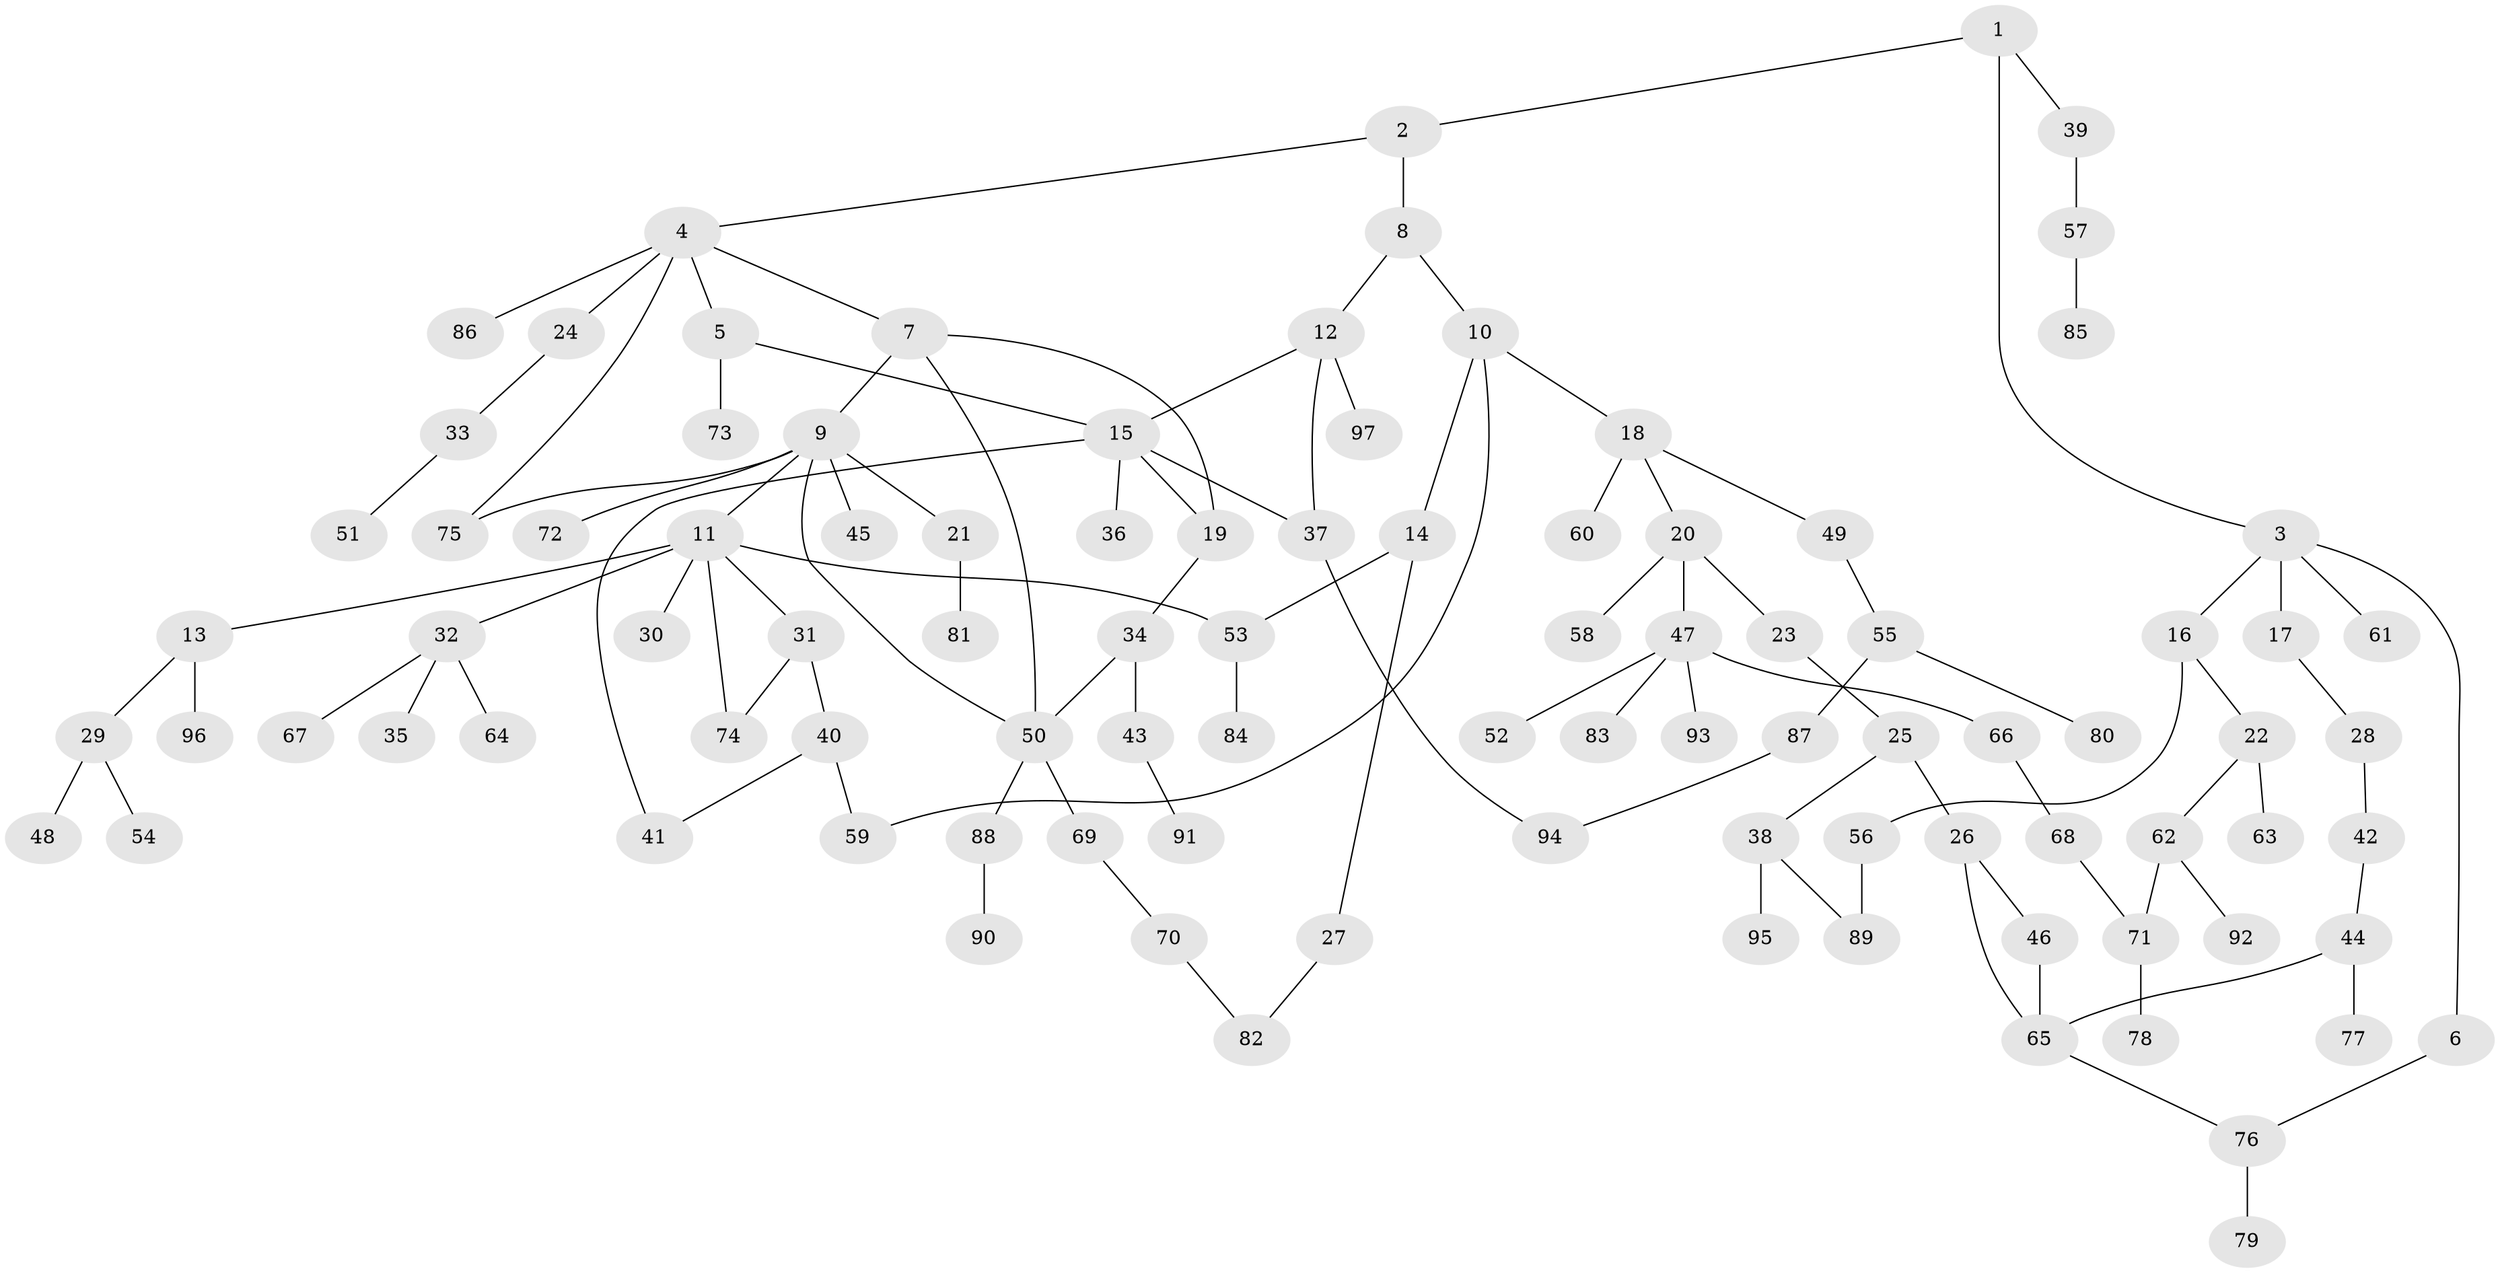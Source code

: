 // coarse degree distribution, {4: 0.1111111111111111, 5: 0.07936507936507936, 2: 0.2857142857142857, 7: 0.047619047619047616, 3: 0.1111111111111111, 1: 0.36507936507936506}
// Generated by graph-tools (version 1.1) at 2025/51/02/27/25 19:51:36]
// undirected, 97 vertices, 113 edges
graph export_dot {
graph [start="1"]
  node [color=gray90,style=filled];
  1;
  2;
  3;
  4;
  5;
  6;
  7;
  8;
  9;
  10;
  11;
  12;
  13;
  14;
  15;
  16;
  17;
  18;
  19;
  20;
  21;
  22;
  23;
  24;
  25;
  26;
  27;
  28;
  29;
  30;
  31;
  32;
  33;
  34;
  35;
  36;
  37;
  38;
  39;
  40;
  41;
  42;
  43;
  44;
  45;
  46;
  47;
  48;
  49;
  50;
  51;
  52;
  53;
  54;
  55;
  56;
  57;
  58;
  59;
  60;
  61;
  62;
  63;
  64;
  65;
  66;
  67;
  68;
  69;
  70;
  71;
  72;
  73;
  74;
  75;
  76;
  77;
  78;
  79;
  80;
  81;
  82;
  83;
  84;
  85;
  86;
  87;
  88;
  89;
  90;
  91;
  92;
  93;
  94;
  95;
  96;
  97;
  1 -- 2;
  1 -- 3;
  1 -- 39;
  2 -- 4;
  2 -- 8;
  3 -- 6;
  3 -- 16;
  3 -- 17;
  3 -- 61;
  4 -- 5;
  4 -- 7;
  4 -- 24;
  4 -- 75;
  4 -- 86;
  5 -- 73;
  5 -- 15;
  6 -- 76;
  7 -- 9;
  7 -- 19;
  7 -- 50;
  8 -- 10;
  8 -- 12;
  9 -- 11;
  9 -- 21;
  9 -- 45;
  9 -- 72;
  9 -- 75;
  9 -- 50;
  10 -- 14;
  10 -- 18;
  10 -- 59;
  11 -- 13;
  11 -- 30;
  11 -- 31;
  11 -- 32;
  11 -- 74;
  11 -- 53;
  12 -- 15;
  12 -- 97;
  12 -- 37;
  13 -- 29;
  13 -- 96;
  14 -- 27;
  14 -- 53;
  15 -- 19;
  15 -- 36;
  15 -- 37;
  15 -- 41;
  16 -- 22;
  16 -- 56;
  17 -- 28;
  18 -- 20;
  18 -- 49;
  18 -- 60;
  19 -- 34;
  20 -- 23;
  20 -- 47;
  20 -- 58;
  21 -- 81;
  22 -- 62;
  22 -- 63;
  23 -- 25;
  24 -- 33;
  25 -- 26;
  25 -- 38;
  26 -- 46;
  26 -- 65;
  27 -- 82;
  28 -- 42;
  29 -- 48;
  29 -- 54;
  31 -- 40;
  31 -- 74;
  32 -- 35;
  32 -- 64;
  32 -- 67;
  33 -- 51;
  34 -- 43;
  34 -- 50;
  37 -- 94;
  38 -- 89;
  38 -- 95;
  39 -- 57;
  40 -- 59;
  40 -- 41;
  42 -- 44;
  43 -- 91;
  44 -- 77;
  44 -- 65;
  46 -- 65;
  47 -- 52;
  47 -- 66;
  47 -- 83;
  47 -- 93;
  49 -- 55;
  50 -- 69;
  50 -- 88;
  53 -- 84;
  55 -- 80;
  55 -- 87;
  56 -- 89;
  57 -- 85;
  62 -- 71;
  62 -- 92;
  65 -- 76;
  66 -- 68;
  68 -- 71;
  69 -- 70;
  70 -- 82;
  71 -- 78;
  76 -- 79;
  87 -- 94;
  88 -- 90;
}
